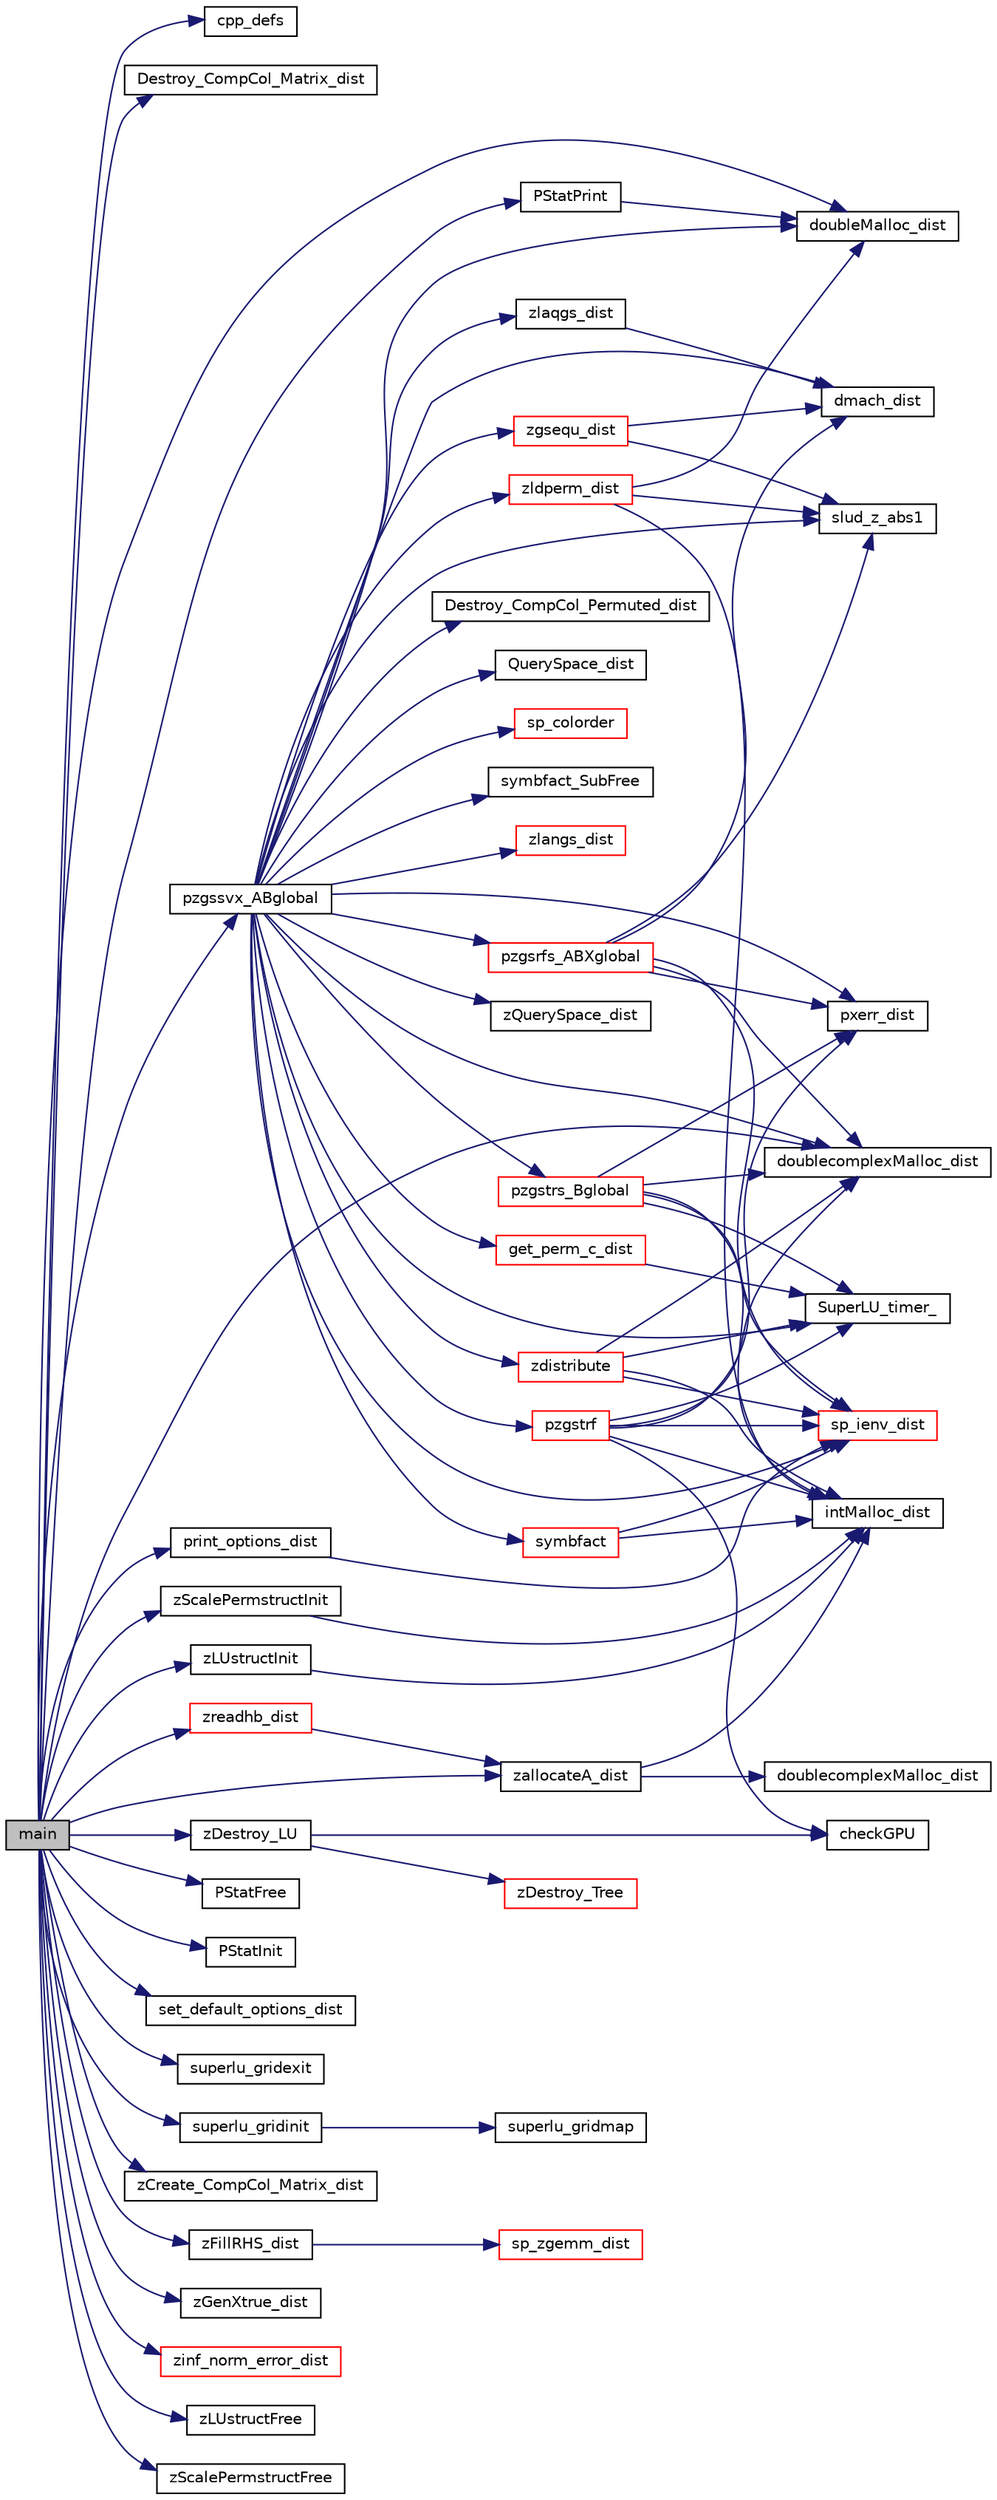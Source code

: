 digraph "main"
{
 // LATEX_PDF_SIZE
  edge [fontname="Helvetica",fontsize="10",labelfontname="Helvetica",labelfontsize="10"];
  node [fontname="Helvetica",fontsize="10",shape=record];
  rankdir="LR";
  Node1 [label="main",height=0.2,width=0.4,color="black", fillcolor="grey75", style="filled", fontcolor="black",tooltip=" "];
  Node1 -> Node2 [color="midnightblue",fontsize="10",style="solid",fontname="Helvetica"];
  Node2 [label="cpp_defs",height=0.2,width=0.4,color="black", fillcolor="white", style="filled",URL="$pzdrive3__ABglobal_8c.html#a2e2c03ad069d4aebdbd3358e4b191593",tooltip=" "];
  Node1 -> Node3 [color="midnightblue",fontsize="10",style="solid",fontname="Helvetica"];
  Node3 [label="Destroy_CompCol_Matrix_dist",height=0.2,width=0.4,color="black", fillcolor="white", style="filled",URL="$superlu__defs_8h.html#a19148d48069c04e21a7ea94d53043f6f",tooltip=" "];
  Node1 -> Node4 [color="midnightblue",fontsize="10",style="solid",fontname="Helvetica"];
  Node4 [label="doublecomplexMalloc_dist",height=0.2,width=0.4,color="black", fillcolor="white", style="filled",URL="$superlu__zdefs_8h.html#af9c619b6f1f8f20b5bc70551bd10c84a",tooltip=" "];
  Node1 -> Node5 [color="midnightblue",fontsize="10",style="solid",fontname="Helvetica"];
  Node5 [label="doubleMalloc_dist",height=0.2,width=0.4,color="black", fillcolor="white", style="filled",URL="$dmemory__dist_8c.html#a52dc9c97e580c07ec4af763f1755a2ba",tooltip=" "];
  Node1 -> Node6 [color="midnightblue",fontsize="10",style="solid",fontname="Helvetica"];
  Node6 [label="print_options_dist",height=0.2,width=0.4,color="black", fillcolor="white", style="filled",URL="$superlu__defs_8h.html#a0786e160fdc6d8f413452f446068dad1",tooltip="Print the options setting."];
  Node6 -> Node7 [color="midnightblue",fontsize="10",style="solid",fontname="Helvetica"];
  Node7 [label="sp_ienv_dist",height=0.2,width=0.4,color="red", fillcolor="white", style="filled",URL="$SRC_2sp__ienv_8c.html#a004725eb174f73ba121db829451a8e8c",tooltip=" "];
  Node1 -> Node9 [color="midnightblue",fontsize="10",style="solid",fontname="Helvetica"];
  Node9 [label="PStatFree",height=0.2,width=0.4,color="black", fillcolor="white", style="filled",URL="$superlu__defs_8h.html#a72c21f510c552d12a9156c91fb0d2590",tooltip=" "];
  Node1 -> Node10 [color="midnightblue",fontsize="10",style="solid",fontname="Helvetica"];
  Node10 [label="PStatInit",height=0.2,width=0.4,color="black", fillcolor="white", style="filled",URL="$superlu__defs_8h.html#a6a4d9e2e43171f86980fd9f3ebd34f83",tooltip=" "];
  Node1 -> Node11 [color="midnightblue",fontsize="10",style="solid",fontname="Helvetica"];
  Node11 [label="PStatPrint",height=0.2,width=0.4,color="black", fillcolor="white", style="filled",URL="$superlu__defs_8h.html#a69b52d648c38fa18f68d4b5f5689d4a2",tooltip=" "];
  Node11 -> Node5 [color="midnightblue",fontsize="10",style="solid",fontname="Helvetica"];
  Node1 -> Node12 [color="midnightblue",fontsize="10",style="solid",fontname="Helvetica"];
  Node12 [label="pzgssvx_ABglobal",height=0.2,width=0.4,color="black", fillcolor="white", style="filled",URL="$pzgssvx__ABglobal_8c.html#ac94b1c20d0f7f589844b7fbd7fb587d2",tooltip=" "];
  Node12 -> Node13 [color="midnightblue",fontsize="10",style="solid",fontname="Helvetica"];
  Node13 [label="Destroy_CompCol_Permuted_dist",height=0.2,width=0.4,color="black", fillcolor="white", style="filled",URL="$superlu__defs_8h.html#a658c586f65e61ef7758b72aa81d56a48",tooltip="A is of type Stype==NCP."];
  Node12 -> Node14 [color="midnightblue",fontsize="10",style="solid",fontname="Helvetica"];
  Node14 [label="dmach_dist",height=0.2,width=0.4,color="black", fillcolor="white", style="filled",URL="$dmach__dist_8c.html#a9f1d303ee9a82228d1979f3618c27e85",tooltip=" "];
  Node12 -> Node4 [color="midnightblue",fontsize="10",style="solid",fontname="Helvetica"];
  Node12 -> Node5 [color="midnightblue",fontsize="10",style="solid",fontname="Helvetica"];
  Node12 -> Node15 [color="midnightblue",fontsize="10",style="solid",fontname="Helvetica"];
  Node15 [label="get_perm_c_dist",height=0.2,width=0.4,color="red", fillcolor="white", style="filled",URL="$get__perm__c_8c.html#a04a4ecd61a85915115f4a65295f9c71d",tooltip=" "];
  Node15 -> Node28 [color="midnightblue",fontsize="10",style="solid",fontname="Helvetica"];
  Node28 [label="SuperLU_timer_",height=0.2,width=0.4,color="black", fillcolor="white", style="filled",URL="$superlu__timer_8c.html#a0c6777573bbfe81917cd381e0090d355",tooltip=" "];
  Node12 -> Node29 [color="midnightblue",fontsize="10",style="solid",fontname="Helvetica"];
  Node29 [label="pxerr_dist",height=0.2,width=0.4,color="black", fillcolor="white", style="filled",URL="$pxerr__dist_8c.html#a83457ff10ec305ba2d5c47fcb3db3300",tooltip=" "];
  Node12 -> Node30 [color="midnightblue",fontsize="10",style="solid",fontname="Helvetica"];
  Node30 [label="pzgsrfs_ABXglobal",height=0.2,width=0.4,color="red", fillcolor="white", style="filled",URL="$pzgsrfs__ABXglobal_8c.html#abc381d9c3cff4c01c431c94bc99f086b",tooltip=" "];
  Node30 -> Node14 [color="midnightblue",fontsize="10",style="solid",fontname="Helvetica"];
  Node30 -> Node4 [color="midnightblue",fontsize="10",style="solid",fontname="Helvetica"];
  Node30 -> Node29 [color="midnightblue",fontsize="10",style="solid",fontname="Helvetica"];
  Node30 -> Node39 [color="midnightblue",fontsize="10",style="solid",fontname="Helvetica"];
  Node39 [label="slud_z_abs1",height=0.2,width=0.4,color="black", fillcolor="white", style="filled",URL="$dcomplex_8h.html#a4984d4ed64c9f03d82a7ac0421146576",tooltip=" "];
  Node30 -> Node7 [color="midnightblue",fontsize="10",style="solid",fontname="Helvetica"];
  Node12 -> Node52 [color="midnightblue",fontsize="10",style="solid",fontname="Helvetica"];
  Node52 [label="pzgstrf",height=0.2,width=0.4,color="red", fillcolor="white", style="filled",URL="$pzgstrf_8c.html#ab55f41f34cfb8ffeac9a523f4c75d8e3",tooltip=" "];
  Node52 -> Node53 [color="midnightblue",fontsize="10",style="solid",fontname="Helvetica"];
  Node53 [label="checkGPU",height=0.2,width=0.4,color="black", fillcolor="white", style="filled",URL="$gpu__api__utils_8c.html#af8ca70316086ecfe46b3dd727da84ec5",tooltip=" "];
  Node52 -> Node4 [color="midnightblue",fontsize="10",style="solid",fontname="Helvetica"];
  Node52 -> Node34 [color="midnightblue",fontsize="10",style="solid",fontname="Helvetica"];
  Node34 [label="intMalloc_dist",height=0.2,width=0.4,color="black", fillcolor="white", style="filled",URL="$memory_8c.html#a2c2df35072e313373438cccdb98b885c",tooltip=" "];
  Node52 -> Node29 [color="midnightblue",fontsize="10",style="solid",fontname="Helvetica"];
  Node52 -> Node7 [color="midnightblue",fontsize="10",style="solid",fontname="Helvetica"];
  Node52 -> Node28 [color="midnightblue",fontsize="10",style="solid",fontname="Helvetica"];
  Node12 -> Node85 [color="midnightblue",fontsize="10",style="solid",fontname="Helvetica"];
  Node85 [label="pzgstrs_Bglobal",height=0.2,width=0.4,color="red", fillcolor="white", style="filled",URL="$pzgstrs__Bglobal_8c.html#a6baf33b6f4e8a88f1cdaf2eedfc5f471",tooltip=" "];
  Node85 -> Node4 [color="midnightblue",fontsize="10",style="solid",fontname="Helvetica"];
  Node85 -> Node34 [color="midnightblue",fontsize="10",style="solid",fontname="Helvetica"];
  Node85 -> Node29 [color="midnightblue",fontsize="10",style="solid",fontname="Helvetica"];
  Node85 -> Node7 [color="midnightblue",fontsize="10",style="solid",fontname="Helvetica"];
  Node85 -> Node28 [color="midnightblue",fontsize="10",style="solid",fontname="Helvetica"];
  Node12 -> Node87 [color="midnightblue",fontsize="10",style="solid",fontname="Helvetica"];
  Node87 [label="QuerySpace_dist",height=0.2,width=0.4,color="black", fillcolor="white", style="filled",URL="$memory_8c.html#a8413ce1e40449eb9066b27bf5f01f200",tooltip=" "];
  Node12 -> Node39 [color="midnightblue",fontsize="10",style="solid",fontname="Helvetica"];
  Node12 -> Node88 [color="midnightblue",fontsize="10",style="solid",fontname="Helvetica"];
  Node88 [label="sp_colorder",height=0.2,width=0.4,color="red", fillcolor="white", style="filled",URL="$sp__colorder_8c.html#a6ad60314d2dc47dad994c8c9d30a47c1",tooltip=" "];
  Node12 -> Node7 [color="midnightblue",fontsize="10",style="solid",fontname="Helvetica"];
  Node12 -> Node28 [color="midnightblue",fontsize="10",style="solid",fontname="Helvetica"];
  Node12 -> Node100 [color="midnightblue",fontsize="10",style="solid",fontname="Helvetica"];
  Node100 [label="symbfact",height=0.2,width=0.4,color="red", fillcolor="white", style="filled",URL="$superlu__defs_8h.html#a6eab617d12e74f9eb0b550d9bf2f9029",tooltip=" "];
  Node100 -> Node34 [color="midnightblue",fontsize="10",style="solid",fontname="Helvetica"];
  Node100 -> Node7 [color="midnightblue",fontsize="10",style="solid",fontname="Helvetica"];
  Node12 -> Node119 [color="midnightblue",fontsize="10",style="solid",fontname="Helvetica"];
  Node119 [label="symbfact_SubFree",height=0.2,width=0.4,color="black", fillcolor="white", style="filled",URL="$memory_8c.html#aa6a5c344f09e96ecf0568ee0f8501898",tooltip=" "];
  Node12 -> Node120 [color="midnightblue",fontsize="10",style="solid",fontname="Helvetica"];
  Node120 [label="zdistribute",height=0.2,width=0.4,color="red", fillcolor="white", style="filled",URL="$superlu__zdefs_8h.html#a16770a1ff7516906c65131b5ce86a8ec",tooltip=" "];
  Node120 -> Node4 [color="midnightblue",fontsize="10",style="solid",fontname="Helvetica"];
  Node120 -> Node34 [color="midnightblue",fontsize="10",style="solid",fontname="Helvetica"];
  Node120 -> Node7 [color="midnightblue",fontsize="10",style="solid",fontname="Helvetica"];
  Node120 -> Node28 [color="midnightblue",fontsize="10",style="solid",fontname="Helvetica"];
  Node12 -> Node129 [color="midnightblue",fontsize="10",style="solid",fontname="Helvetica"];
  Node129 [label="zgsequ_dist",height=0.2,width=0.4,color="red", fillcolor="white", style="filled",URL="$superlu__zdefs_8h.html#aacc1aef1c01a124f816911677e30b22b",tooltip=" "];
  Node129 -> Node14 [color="midnightblue",fontsize="10",style="solid",fontname="Helvetica"];
  Node129 -> Node39 [color="midnightblue",fontsize="10",style="solid",fontname="Helvetica"];
  Node12 -> Node130 [color="midnightblue",fontsize="10",style="solid",fontname="Helvetica"];
  Node130 [label="zlangs_dist",height=0.2,width=0.4,color="red", fillcolor="white", style="filled",URL="$superlu__zdefs_8h.html#ac91496d59ced51040daa96535d6960ba",tooltip=" "];
  Node12 -> Node132 [color="midnightblue",fontsize="10",style="solid",fontname="Helvetica"];
  Node132 [label="zlaqgs_dist",height=0.2,width=0.4,color="black", fillcolor="white", style="filled",URL="$superlu__zdefs_8h.html#a167af0976c0c0bec948ae36b844a25bc",tooltip=" "];
  Node132 -> Node14 [color="midnightblue",fontsize="10",style="solid",fontname="Helvetica"];
  Node12 -> Node133 [color="midnightblue",fontsize="10",style="solid",fontname="Helvetica"];
  Node133 [label="zldperm_dist",height=0.2,width=0.4,color="red", fillcolor="white", style="filled",URL="$superlu__zdefs_8h.html#a78f0a13982d24c8c2da77cbfdf7ff86a",tooltip=" "];
  Node133 -> Node5 [color="midnightblue",fontsize="10",style="solid",fontname="Helvetica"];
  Node133 -> Node34 [color="midnightblue",fontsize="10",style="solid",fontname="Helvetica"];
  Node133 -> Node39 [color="midnightblue",fontsize="10",style="solid",fontname="Helvetica"];
  Node12 -> Node136 [color="midnightblue",fontsize="10",style="solid",fontname="Helvetica"];
  Node136 [label="zQuerySpace_dist",height=0.2,width=0.4,color="black", fillcolor="white", style="filled",URL="$superlu__zdefs_8h.html#a4964feab275b17a31b9774d750301500",tooltip=" "];
  Node1 -> Node137 [color="midnightblue",fontsize="10",style="solid",fontname="Helvetica"];
  Node137 [label="set_default_options_dist",height=0.2,width=0.4,color="black", fillcolor="white", style="filled",URL="$superlu__defs_8h.html#ae4620e0e61b047a0fe6437b250a68b9b",tooltip="Set the default values for the options argument."];
  Node1 -> Node138 [color="midnightblue",fontsize="10",style="solid",fontname="Helvetica"];
  Node138 [label="superlu_gridexit",height=0.2,width=0.4,color="black", fillcolor="white", style="filled",URL="$superlu__defs_8h.html#ab151232cdf0e52a85e0f27319f358fd4",tooltip=" "];
  Node1 -> Node139 [color="midnightblue",fontsize="10",style="solid",fontname="Helvetica"];
  Node139 [label="superlu_gridinit",height=0.2,width=0.4,color="black", fillcolor="white", style="filled",URL="$superlu__defs_8h.html#af673f68417d0c11596db905bdb4670ff",tooltip="All processes in the MPI communicator must call this routine."];
  Node139 -> Node140 [color="midnightblue",fontsize="10",style="solid",fontname="Helvetica"];
  Node140 [label="superlu_gridmap",height=0.2,width=0.4,color="black", fillcolor="white", style="filled",URL="$superlu__grid_8c.html#aa6fe52b44752925396b0f3b464865802",tooltip="All processes in the MPI communicator must call this routine."];
  Node1 -> Node141 [color="midnightblue",fontsize="10",style="solid",fontname="Helvetica"];
  Node141 [label="zallocateA_dist",height=0.2,width=0.4,color="black", fillcolor="white", style="filled",URL="$superlu__zdefs_8h.html#a9374c0ca73116b3b71227bbd519baa29",tooltip=" "];
  Node141 -> Node142 [color="midnightblue",fontsize="10",style="solid",fontname="Helvetica"];
  Node142 [label="doublecomplexMalloc_dist",height=0.2,width=0.4,color="black", fillcolor="white", style="filled",URL="$zmemory__dist_8c.html#a0d8dade7f16401472982bce82ff8bcdc",tooltip=" "];
  Node141 -> Node34 [color="midnightblue",fontsize="10",style="solid",fontname="Helvetica"];
  Node1 -> Node143 [color="midnightblue",fontsize="10",style="solid",fontname="Helvetica"];
  Node143 [label="zCreate_CompCol_Matrix_dist",height=0.2,width=0.4,color="black", fillcolor="white", style="filled",URL="$superlu__zdefs_8h.html#a398f76ec7a814d1d88b37f8ba4c6ce5e",tooltip=" "];
  Node1 -> Node144 [color="midnightblue",fontsize="10",style="solid",fontname="Helvetica"];
  Node144 [label="zDestroy_LU",height=0.2,width=0.4,color="black", fillcolor="white", style="filled",URL="$pzutil_8c.html#ace220b952cea5410da17babf66aaab88",tooltip="Destroy distributed L & U matrices."];
  Node144 -> Node53 [color="midnightblue",fontsize="10",style="solid",fontname="Helvetica"];
  Node144 -> Node145 [color="midnightblue",fontsize="10",style="solid",fontname="Helvetica"];
  Node145 [label="zDestroy_Tree",height=0.2,width=0.4,color="red", fillcolor="white", style="filled",URL="$pzutil_8c.html#a52b3f825417c7d10042cce46b8400bb2",tooltip=" "];
  Node1 -> Node146 [color="midnightblue",fontsize="10",style="solid",fontname="Helvetica"];
  Node146 [label="zFillRHS_dist",height=0.2,width=0.4,color="black", fillcolor="white", style="filled",URL="$superlu__zdefs_8h.html#a0b95910774830444bf37dc73b5a4bf23",tooltip="Let rhs[i] = sum of i-th row of A, so the solution vector is all 1's."];
  Node146 -> Node147 [color="midnightblue",fontsize="10",style="solid",fontname="Helvetica"];
  Node147 [label="sp_zgemm_dist",height=0.2,width=0.4,color="red", fillcolor="white", style="filled",URL="$superlu__zdefs_8h.html#a92a748a911ec37b7a0fd03c2e769ed12",tooltip=" "];
  Node1 -> Node149 [color="midnightblue",fontsize="10",style="solid",fontname="Helvetica"];
  Node149 [label="zGenXtrue_dist",height=0.2,width=0.4,color="black", fillcolor="white", style="filled",URL="$superlu__zdefs_8h.html#a88ef608844121ae61963954f0abe9684",tooltip=" "];
  Node1 -> Node150 [color="midnightblue",fontsize="10",style="solid",fontname="Helvetica"];
  Node150 [label="zinf_norm_error_dist",height=0.2,width=0.4,color="red", fillcolor="white", style="filled",URL="$superlu__zdefs_8h.html#a6042a2cde8fc5074850dc9832178621d",tooltip="Check the inf-norm of the error vector."];
  Node1 -> Node151 [color="midnightblue",fontsize="10",style="solid",fontname="Helvetica"];
  Node151 [label="zLUstructFree",height=0.2,width=0.4,color="black", fillcolor="white", style="filled",URL="$pzutil_8c.html#a3b603584d45a748c9f51b3f03b6080d2",tooltip="Deallocate LUstruct."];
  Node1 -> Node152 [color="midnightblue",fontsize="10",style="solid",fontname="Helvetica"];
  Node152 [label="zLUstructInit",height=0.2,width=0.4,color="black", fillcolor="white", style="filled",URL="$pzutil_8c.html#a33945727166929fef29e6426db221ebe",tooltip="Allocate storage in LUstruct."];
  Node152 -> Node34 [color="midnightblue",fontsize="10",style="solid",fontname="Helvetica"];
  Node1 -> Node153 [color="midnightblue",fontsize="10",style="solid",fontname="Helvetica"];
  Node153 [label="zreadhb_dist",height=0.2,width=0.4,color="red", fillcolor="white", style="filled",URL="$superlu__zdefs_8h.html#adffd26db37de114c128f75ff9de54212",tooltip=" "];
  Node153 -> Node141 [color="midnightblue",fontsize="10",style="solid",fontname="Helvetica"];
  Node1 -> Node159 [color="midnightblue",fontsize="10",style="solid",fontname="Helvetica"];
  Node159 [label="zScalePermstructFree",height=0.2,width=0.4,color="black", fillcolor="white", style="filled",URL="$superlu__zdefs_8h.html#aa9406c7121d71f77fd8b2214784ba358",tooltip="Deallocate ScalePermstruct."];
  Node1 -> Node160 [color="midnightblue",fontsize="10",style="solid",fontname="Helvetica"];
  Node160 [label="zScalePermstructInit",height=0.2,width=0.4,color="black", fillcolor="white", style="filled",URL="$superlu__zdefs_8h.html#acbdfe14ab4ac81cd43eb9a88c4f7863e",tooltip="Allocate storage in ScalePermstruct."];
  Node160 -> Node34 [color="midnightblue",fontsize="10",style="solid",fontname="Helvetica"];
}
